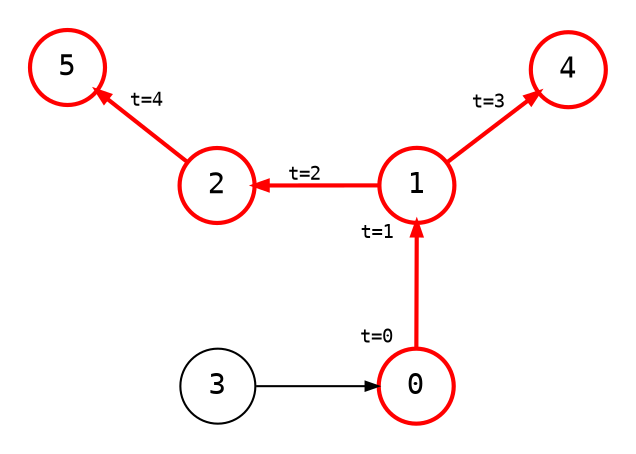 digraph {
    node [shape=circle, fontname="monospace"];
    edge [arrowsize=0.6, fontname="monospace", fontsize=9];
    layout=neato;
    scale=1.2;
    mode="sgd";
    maxiter=100000;
    normalize=true;
    pad=0.2;
    splines=line

    3 [color="#bbb", fontcolor="#bbb"];
    0, 1, 2, 4, 5 [style=bold, color=red];

    0 -> 1 [style=bold, color=red, headlabel="t=1  ", taillabel="t=0  "];
    3 -> 0 [color="#bbb"];
    1 -> 2 [style=bold, color=red, headlabel="   t=2"];
    2 -> 3 [style=invis];
    1 -> 4 [style=bold, color=red, headlabel="t=3   "];
    2 -> 5 [style=bold, color=red, headlabel="   t=4 "];
}
